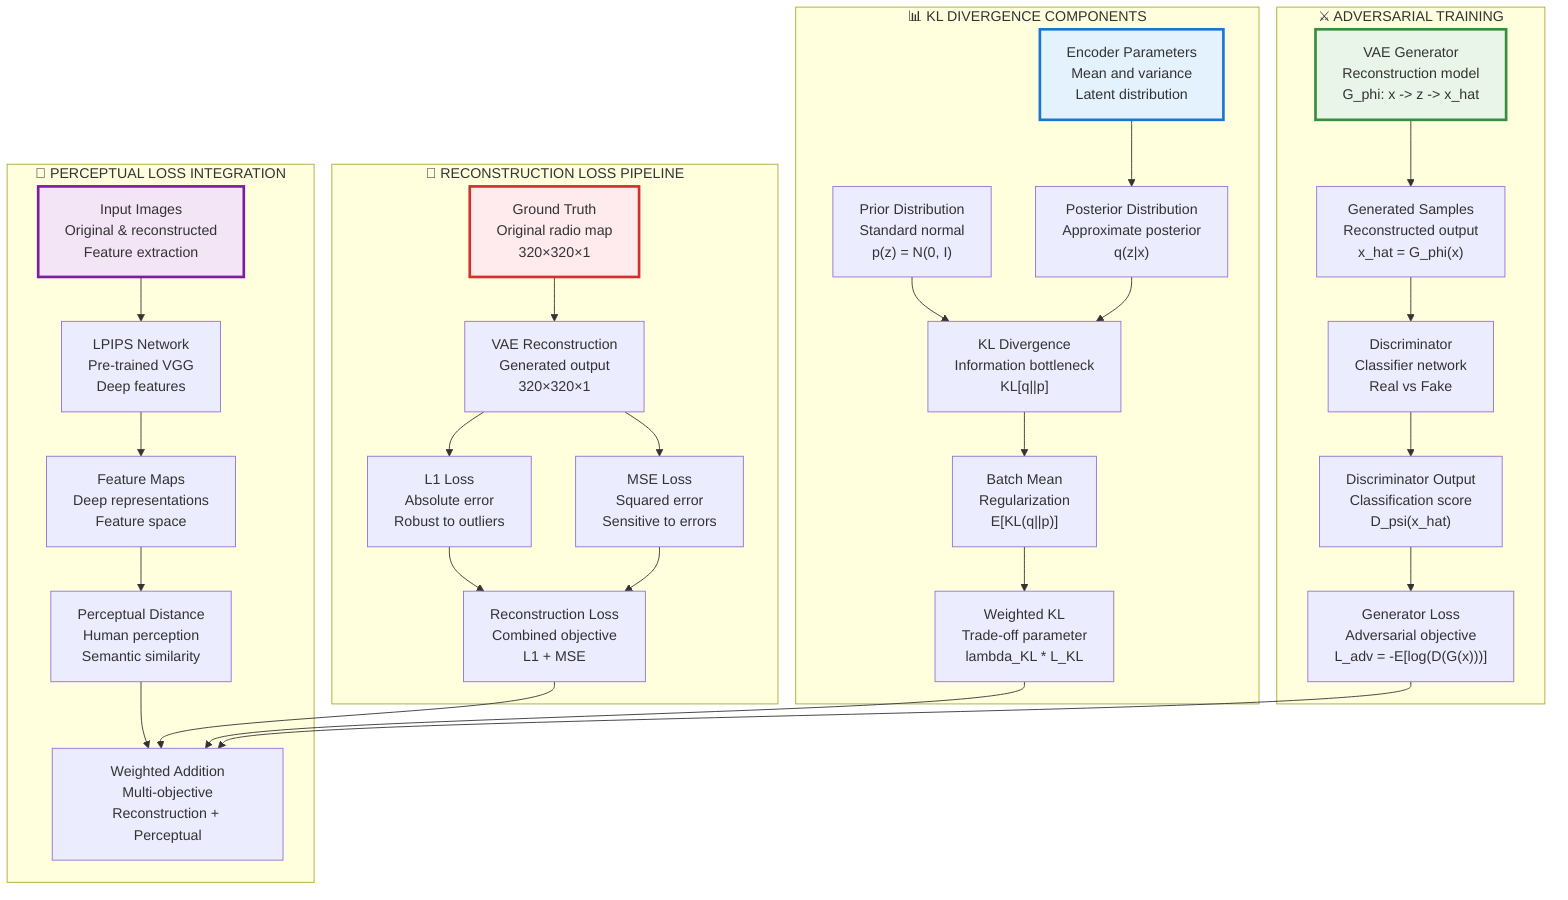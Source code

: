 %% Enhanced Loss Functions - Ultra Simple
graph TB
    subgraph "🔄 RECONSTRUCTION LOSS PIPELINE"
        A["Ground Truth<br/>Original radio map<br/>320×320×1"] --> B["VAE Reconstruction<br/>Generated output<br/>320×320×1"]
        B --> C["L1 Loss<br/>Absolute error<br/>Robust to outliers"]
        B --> D["MSE Loss<br/>Squared error<br/>Sensitive to errors"]
        C --> E["Reconstruction Loss<br/>Combined objective<br/>L1 + MSE"]
        D --> E
    end
    
    subgraph "🧠 PERCEPTUAL LOSS INTEGRATION"
        F["Input Images<br/>Original & reconstructed<br/>Feature extraction"] --> G["LPIPS Network<br/>Pre-trained VGG<br/>Deep features"]
        H["Feature Maps<br/>Deep representations<br/>Feature space"] --> I["Perceptual Distance<br/>Human perception<br/>Semantic similarity"]
        G --> H
        I --> J["Weighted Addition<br/>Multi-objective<br/>Reconstruction + Perceptual"]
    end
    
    subgraph "📊 KL DIVERGENCE COMPONENTS"
        K["Encoder Parameters<br/>Mean and variance<br/>Latent distribution"] --> L["Posterior Distribution<br/>Approximate posterior<br/>q(z|x)"]
        M["Prior Distribution<br/>Standard normal<br/>p(z) = N(0, I)"] --> N["KL Divergence<br/>Information bottleneck<br/>KL[q||p]"]
        L --> N
        N --> O["Batch Mean<br/>Regularization<br/>E[KL(q||p)]"]
        O --> P["Weighted KL<br/>Trade-off parameter<br/>lambda_KL * L_KL"]
    end
    
    subgraph "⚔️ ADVERSARIAL TRAINING"
        Q["VAE Generator<br/>Reconstruction model<br/>G_phi: x -> z -> x_hat"] --> R["Generated Samples<br/>Reconstructed output<br/>x_hat = G_phi(x)"]
        R --> S["Discriminator<br/>Classifier network<br/>Real vs Fake"]
        S --> T["Discriminator Output<br/>Classification score<br/>D_psi(x_hat)"]
        T --> U["Generator Loss<br/>Adversarial objective<br/>L_adv = -E[log(D(G(x)))]"]
    end
    
    E --> J
    P --> J
    U --> J
    
    style A fill:#FFEBEE,stroke:#D32F2F,stroke-width:3px
    style F fill:#F3E5F5,stroke:#7B1FA2,stroke-width:3px
    style K fill:#E3F2FD,stroke:#1976D2,stroke-width:3px
    style Q fill:#E8F5E8,stroke:#388E3C,stroke-width:3px